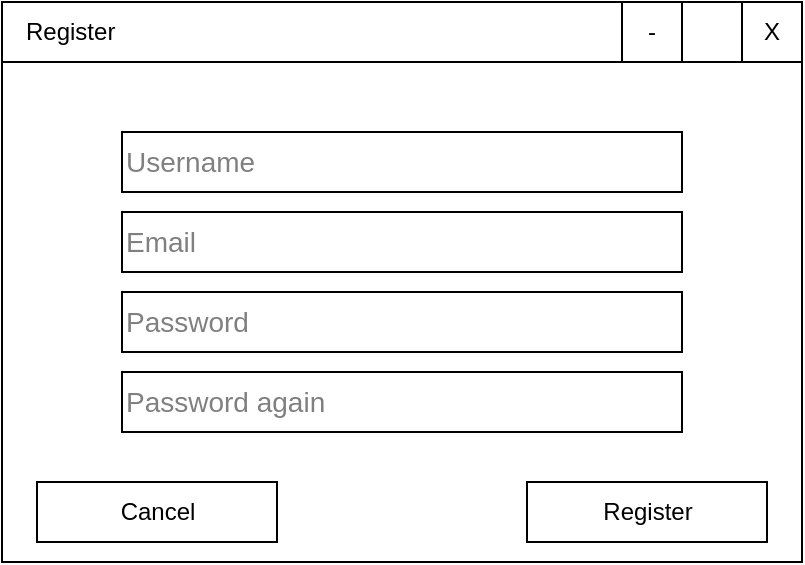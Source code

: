 <mxfile version="24.0.4" type="device">
  <diagram name="Page-1" id="nTf35-HQ4OqPGUdLjYD-">
    <mxGraphModel dx="1050" dy="629" grid="1" gridSize="10" guides="1" tooltips="1" connect="1" arrows="1" fold="1" page="1" pageScale="1" pageWidth="850" pageHeight="1100" math="0" shadow="0">
      <root>
        <mxCell id="0" />
        <mxCell id="1" parent="0" />
        <mxCell id="Xj9T8-HhXF-XUiV4OEcW-1" value="" style="rounded=0;whiteSpace=wrap;html=1;" vertex="1" parent="1">
          <mxGeometry x="140" y="160" width="400" height="280" as="geometry" />
        </mxCell>
        <mxCell id="Xj9T8-HhXF-XUiV4OEcW-2" value="Register" style="rounded=0;whiteSpace=wrap;html=1;align=left;spacingLeft=10;" vertex="1" parent="1">
          <mxGeometry x="140" y="160" width="400" height="30" as="geometry" />
        </mxCell>
        <mxCell id="Xj9T8-HhXF-XUiV4OEcW-3" value="X" style="rounded=0;whiteSpace=wrap;html=1;" vertex="1" parent="1">
          <mxGeometry x="510" y="160" width="30" height="30" as="geometry" />
        </mxCell>
        <mxCell id="Xj9T8-HhXF-XUiV4OEcW-4" value="-" style="rounded=0;whiteSpace=wrap;html=1;" vertex="1" parent="1">
          <mxGeometry x="450" y="160" width="30" height="30" as="geometry" />
        </mxCell>
        <mxCell id="Xj9T8-HhXF-XUiV4OEcW-6" value="Register" style="rounded=0;whiteSpace=wrap;html=1;" vertex="1" parent="1">
          <mxGeometry x="402.5" y="400" width="120" height="30" as="geometry" />
        </mxCell>
        <mxCell id="Xj9T8-HhXF-XUiV4OEcW-10" style="edgeStyle=orthogonalEdgeStyle;rounded=0;orthogonalLoop=1;jettySize=auto;html=1;exitX=0.5;exitY=1;exitDx=0;exitDy=0;" edge="1" parent="1">
          <mxGeometry relative="1" as="geometry">
            <mxPoint x="390" y="300" as="sourcePoint" />
            <mxPoint x="390" y="300" as="targetPoint" />
          </mxGeometry>
        </mxCell>
        <mxCell id="Xj9T8-HhXF-XUiV4OEcW-11" value="Cancel" style="rounded=0;whiteSpace=wrap;html=1;" vertex="1" parent="1">
          <mxGeometry x="157.5" y="400" width="120" height="30" as="geometry" />
        </mxCell>
        <mxCell id="Xj9T8-HhXF-XUiV4OEcW-12" value="&lt;font style=&quot;font-size: 14px;&quot;&gt;Username&lt;/font&gt;" style="rounded=0;whiteSpace=wrap;html=1;fontColor=#808080;align=left;spacingLeft=0;" vertex="1" parent="1">
          <mxGeometry x="200" y="225" width="280" height="30" as="geometry" />
        </mxCell>
        <mxCell id="Xj9T8-HhXF-XUiV4OEcW-13" value="&lt;font style=&quot;font-size: 14px;&quot;&gt;Email&lt;/font&gt;" style="rounded=0;whiteSpace=wrap;html=1;fontColor=#808080;align=left;spacingLeft=0;" vertex="1" parent="1">
          <mxGeometry x="200" y="265" width="280" height="30" as="geometry" />
        </mxCell>
        <mxCell id="Xj9T8-HhXF-XUiV4OEcW-14" value="&lt;font style=&quot;font-size: 14px;&quot;&gt;Password&lt;/font&gt;" style="rounded=0;whiteSpace=wrap;html=1;fontColor=#808080;align=left;spacingLeft=0;" vertex="1" parent="1">
          <mxGeometry x="200" y="305" width="280" height="30" as="geometry" />
        </mxCell>
        <mxCell id="Xj9T8-HhXF-XUiV4OEcW-15" value="&lt;font style=&quot;font-size: 14px;&quot;&gt;Password again&lt;/font&gt;" style="rounded=0;whiteSpace=wrap;html=1;fontColor=#808080;align=left;spacingLeft=0;" vertex="1" parent="1">
          <mxGeometry x="200" y="345" width="280" height="30" as="geometry" />
        </mxCell>
      </root>
    </mxGraphModel>
  </diagram>
</mxfile>
